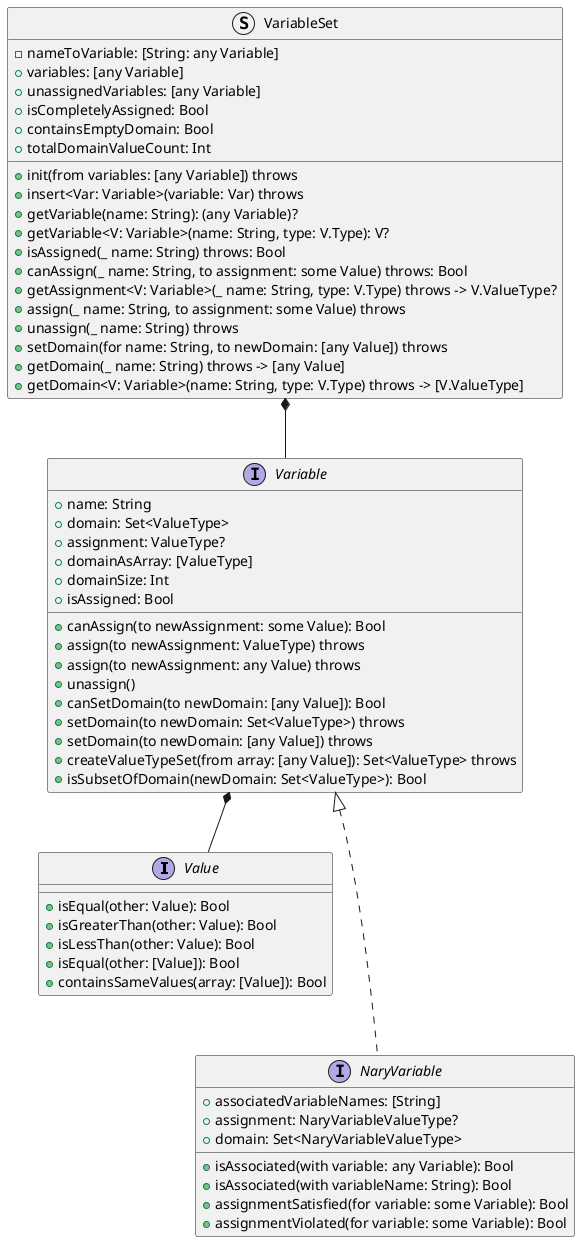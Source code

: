 @startuml

interface Value {
  +isEqual(other: Value): Bool
  +isGreaterThan(other: Value): Bool
  +isLessThan(other: Value): Bool
  +isEqual(other: [Value]): Bool
  +containsSameValues(array: [Value]): Bool
}

interface Variable {
  +name: String
  +domain: Set<ValueType>
  +assignment: ValueType?  
  +domainAsArray: [ValueType]
  +domainSize: Int
  +isAssigned: Bool
  +canAssign(to newAssignment: some Value): Bool
  +assign(to newAssignment: ValueType) throws
  +assign(to newAssignment: any Value) throws
  +unassign()
  +canSetDomain(to newDomain: [any Value]): Bool
  +setDomain(to newDomain: Set<ValueType>) throws
  +setDomain(to newDomain: [any Value]) throws
  +createValueTypeSet(from array: [any Value]): Set<ValueType> throws
  +isSubsetOfDomain(newDomain: Set<ValueType>): Bool
}

interface NaryVariable {
    +associatedVariableNames: [String]
    +assignment: NaryVariableValueType?
    +domain: Set<NaryVariableValueType>
    +isAssociated(with variable: any Variable): Bool
    +isAssociated(with variableName: String): Bool
    +assignmentSatisfied(for variable: some Variable): Bool
    +assignmentViolated(for variable: some Variable): Bool
}

struct VariableSet {
    -nameToVariable: [String: any Variable]
    +init(from variables: [any Variable]) throws
    +variables: [any Variable]
    +unassignedVariables: [any Variable]
    +isCompletelyAssigned: Bool
    +containsEmptyDomain: Bool
    +totalDomainValueCount: Int
    +insert<Var: Variable>(variable: Var) throws
    +getVariable(name: String): (any Variable)?
    +getVariable<V: Variable>(name: String, type: V.Type): V?
    +isAssigned(_ name: String) throws: Bool
    +canAssign(_ name: String, to assignment: some Value) throws: Bool
    +getAssignment<V: Variable>(_ name: String, type: V.Type) throws -> V.ValueType?
    +assign(_ name: String, to assignment: some Value) throws
    +unassign(_ name: String) throws
    +setDomain(for name: String, to newDomain: [any Value]) throws
    +getDomain(_ name: String) throws -> [any Value]
    +getDomain<V: Variable>(name: String, type: V.Type) throws -> [V.ValueType]
}

Variable *-- Value
Variable <|... NaryVariable
VariableSet *-- Variable

@enduml
